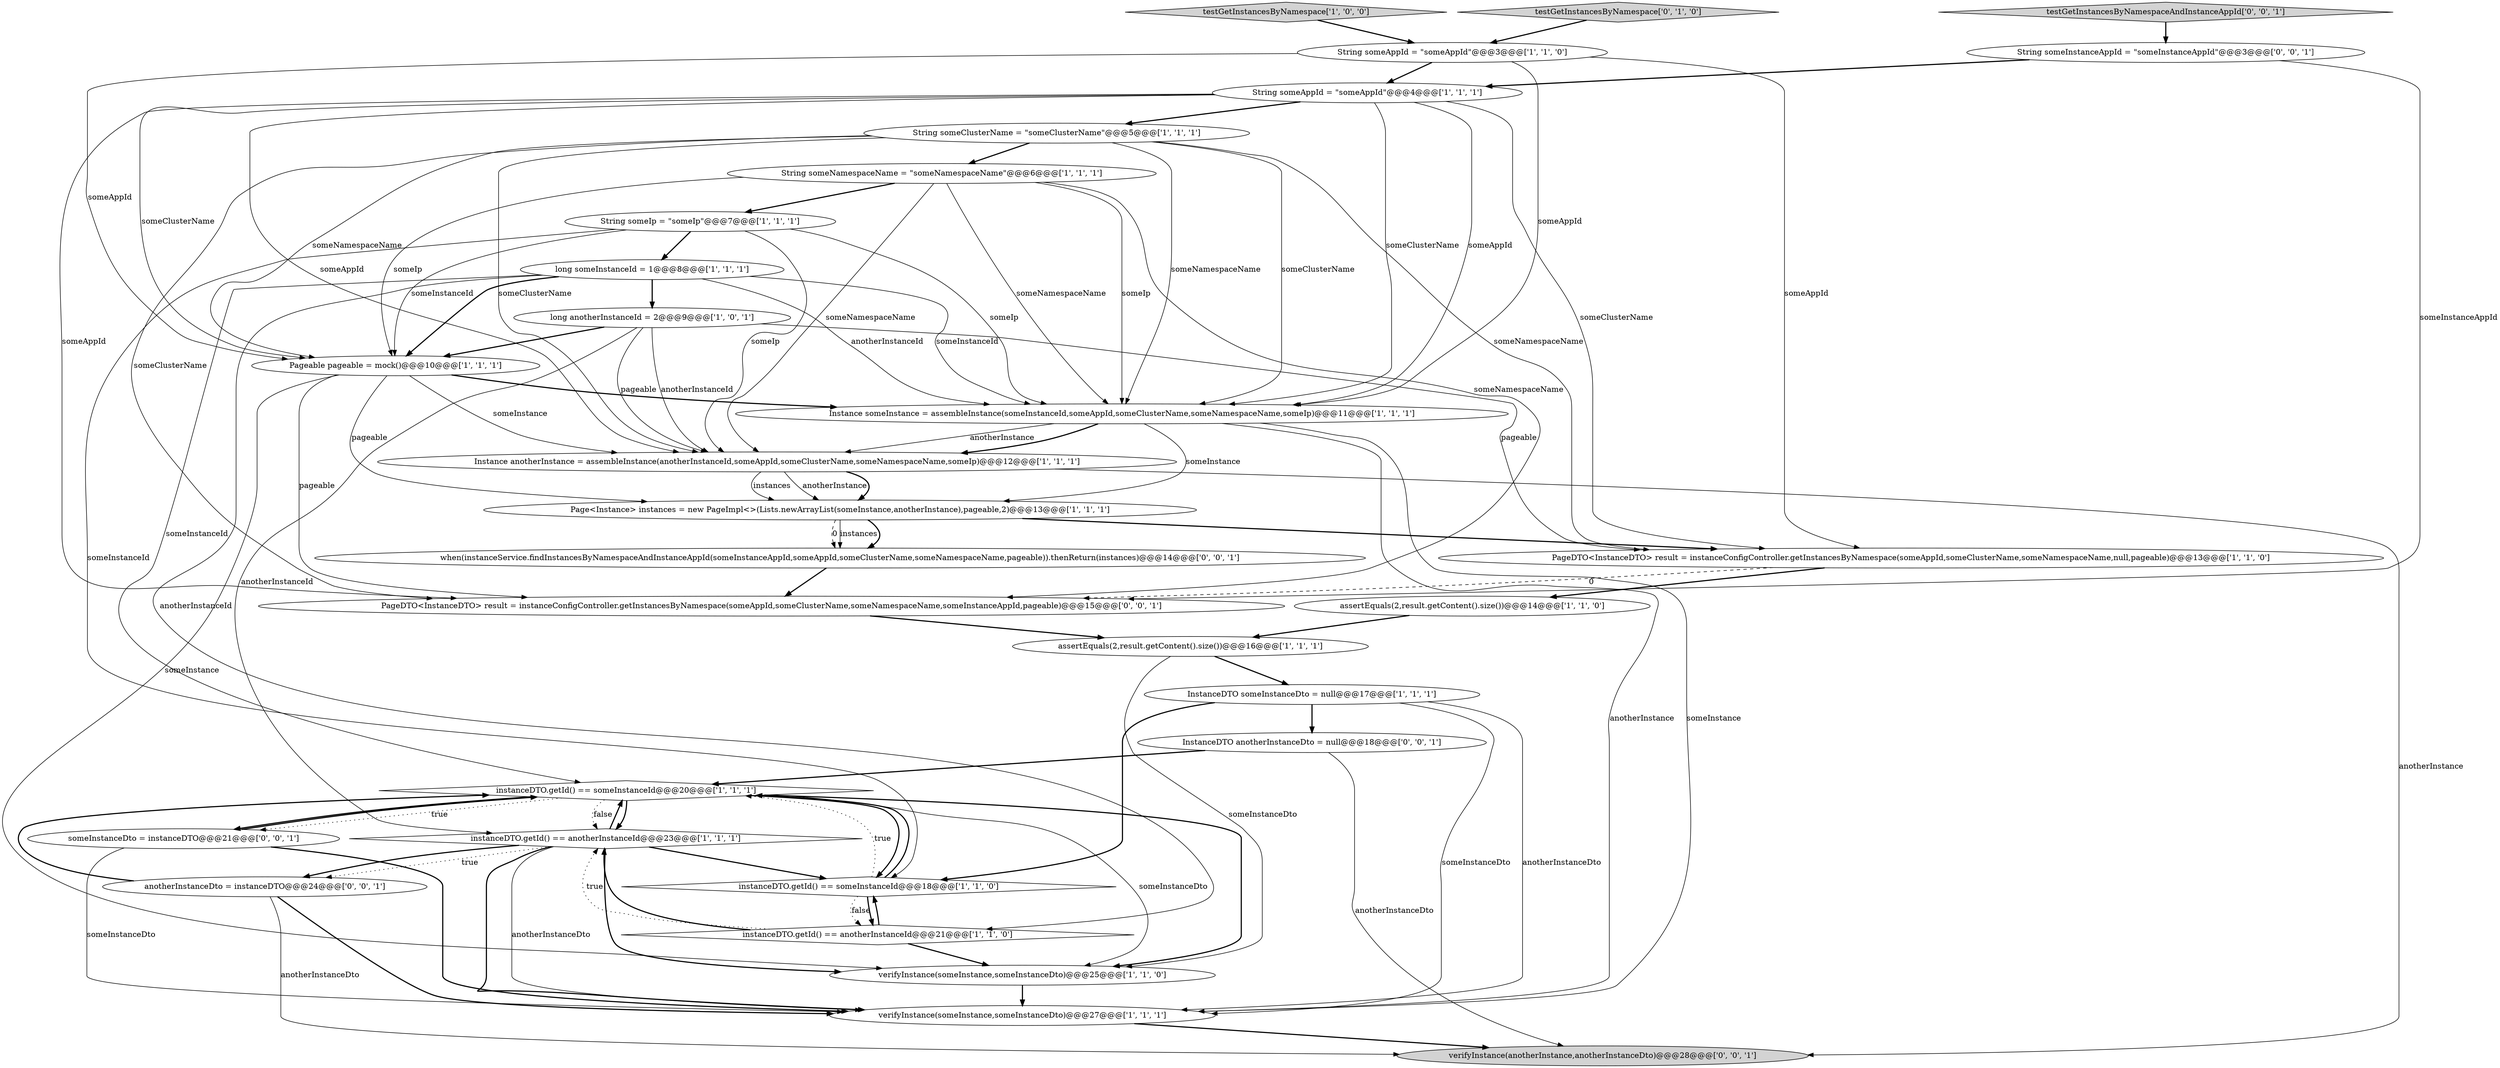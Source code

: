 digraph {
27 [style = filled, label = "PageDTO<InstanceDTO> result = instanceConfigController.getInstancesByNamespace(someAppId,someClusterName,someNamespaceName,someInstanceAppId,pageable)@@@15@@@['0', '0', '1']", fillcolor = white, shape = ellipse image = "AAA0AAABBB3BBB"];
9 [style = filled, label = "Pageable pageable = mock()@@@10@@@['1', '1', '1']", fillcolor = white, shape = ellipse image = "AAA0AAABBB1BBB"];
2 [style = filled, label = "String someIp = \"someIp\"@@@7@@@['1', '1', '1']", fillcolor = white, shape = ellipse image = "AAA0AAABBB1BBB"];
11 [style = filled, label = "verifyInstance(someInstance,someInstanceDto)@@@25@@@['1', '1', '0']", fillcolor = white, shape = ellipse image = "AAA0AAABBB1BBB"];
29 [style = filled, label = "verifyInstance(anotherInstance,anotherInstanceDto)@@@28@@@['0', '0', '1']", fillcolor = lightgray, shape = ellipse image = "AAA0AAABBB3BBB"];
10 [style = filled, label = "testGetInstancesByNamespace['1', '0', '0']", fillcolor = lightgray, shape = diamond image = "AAA0AAABBB1BBB"];
14 [style = filled, label = "assertEquals(2,result.getContent().size())@@@16@@@['1', '1', '1']", fillcolor = white, shape = ellipse image = "AAA0AAABBB1BBB"];
12 [style = filled, label = "instanceDTO.getId() == anotherInstanceId@@@23@@@['1', '1', '1']", fillcolor = white, shape = diamond image = "AAA0AAABBB1BBB"];
17 [style = filled, label = "long anotherInstanceId = 2@@@9@@@['1', '0', '1']", fillcolor = white, shape = ellipse image = "AAA0AAABBB1BBB"];
21 [style = filled, label = "Page<Instance> instances = new PageImpl<>(Lists.newArrayList(someInstance,anotherInstance),pageable,2)@@@13@@@['1', '1', '1']", fillcolor = white, shape = ellipse image = "AAA0AAABBB1BBB"];
22 [style = filled, label = "testGetInstancesByNamespace['0', '1', '0']", fillcolor = lightgray, shape = diamond image = "AAA0AAABBB2BBB"];
13 [style = filled, label = "verifyInstance(someInstance,someInstanceDto)@@@27@@@['1', '1', '1']", fillcolor = white, shape = ellipse image = "AAA0AAABBB1BBB"];
7 [style = filled, label = "assertEquals(2,result.getContent().size())@@@14@@@['1', '1', '0']", fillcolor = white, shape = ellipse image = "AAA0AAABBB1BBB"];
28 [style = filled, label = "InstanceDTO anotherInstanceDto = null@@@18@@@['0', '0', '1']", fillcolor = white, shape = ellipse image = "AAA0AAABBB3BBB"];
3 [style = filled, label = "instanceDTO.getId() == someInstanceId@@@18@@@['1', '1', '0']", fillcolor = white, shape = diamond image = "AAA0AAABBB1BBB"];
20 [style = filled, label = "PageDTO<InstanceDTO> result = instanceConfigController.getInstancesByNamespace(someAppId,someClusterName,someNamespaceName,null,pageable)@@@13@@@['1', '1', '0']", fillcolor = white, shape = ellipse image = "AAA0AAABBB1BBB"];
15 [style = filled, label = "InstanceDTO someInstanceDto = null@@@17@@@['1', '1', '1']", fillcolor = white, shape = ellipse image = "AAA0AAABBB1BBB"];
1 [style = filled, label = "long someInstanceId = 1@@@8@@@['1', '1', '1']", fillcolor = white, shape = ellipse image = "AAA0AAABBB1BBB"];
16 [style = filled, label = "instanceDTO.getId() == someInstanceId@@@20@@@['1', '1', '1']", fillcolor = white, shape = diamond image = "AAA0AAABBB1BBB"];
24 [style = filled, label = "String someInstanceAppId = \"someInstanceAppId\"@@@3@@@['0', '0', '1']", fillcolor = white, shape = ellipse image = "AAA0AAABBB3BBB"];
4 [style = filled, label = "Instance someInstance = assembleInstance(someInstanceId,someAppId,someClusterName,someNamespaceName,someIp)@@@11@@@['1', '1', '1']", fillcolor = white, shape = ellipse image = "AAA0AAABBB1BBB"];
26 [style = filled, label = "anotherInstanceDto = instanceDTO@@@24@@@['0', '0', '1']", fillcolor = white, shape = ellipse image = "AAA0AAABBB3BBB"];
23 [style = filled, label = "when(instanceService.findInstancesByNamespaceAndInstanceAppId(someInstanceAppId,someAppId,someClusterName,someNamespaceName,pageable)).thenReturn(instances)@@@14@@@['0', '0', '1']", fillcolor = white, shape = ellipse image = "AAA0AAABBB3BBB"];
30 [style = filled, label = "testGetInstancesByNamespaceAndInstanceAppId['0', '0', '1']", fillcolor = lightgray, shape = diamond image = "AAA0AAABBB3BBB"];
19 [style = filled, label = "String someClusterName = \"someClusterName\"@@@5@@@['1', '1', '1']", fillcolor = white, shape = ellipse image = "AAA0AAABBB1BBB"];
18 [style = filled, label = "instanceDTO.getId() == anotherInstanceId@@@21@@@['1', '1', '0']", fillcolor = white, shape = diamond image = "AAA0AAABBB1BBB"];
6 [style = filled, label = "String someNamespaceName = \"someNamespaceName\"@@@6@@@['1', '1', '1']", fillcolor = white, shape = ellipse image = "AAA0AAABBB1BBB"];
0 [style = filled, label = "String someAppId = \"someAppId\"@@@4@@@['1', '1', '1']", fillcolor = white, shape = ellipse image = "AAA0AAABBB1BBB"];
5 [style = filled, label = "Instance anotherInstance = assembleInstance(anotherInstanceId,someAppId,someClusterName,someNamespaceName,someIp)@@@12@@@['1', '1', '1']", fillcolor = white, shape = ellipse image = "AAA0AAABBB1BBB"];
25 [style = filled, label = "someInstanceDto = instanceDTO@@@21@@@['0', '0', '1']", fillcolor = white, shape = ellipse image = "AAA0AAABBB3BBB"];
8 [style = filled, label = "String someAppId = \"someAppId\"@@@3@@@['1', '1', '0']", fillcolor = white, shape = ellipse image = "AAA0AAABBB1BBB"];
18->3 [style = bold, label=""];
6->4 [style = solid, label="someNamespaceName"];
26->29 [style = solid, label="anotherInstanceDto"];
2->4 [style = solid, label="someIp"];
19->5 [style = solid, label="someClusterName"];
19->4 [style = solid, label="someClusterName"];
17->9 [style = bold, label=""];
25->13 [style = solid, label="someInstanceDto"];
3->16 [style = bold, label=""];
9->5 [style = solid, label="someInstance"];
3->18 [style = bold, label=""];
7->14 [style = bold, label=""];
8->0 [style = bold, label=""];
22->8 [style = bold, label=""];
9->21 [style = solid, label="pageable"];
3->18 [style = dotted, label="false"];
10->8 [style = bold, label=""];
0->5 [style = solid, label="someAppId"];
11->13 [style = bold, label=""];
9->11 [style = solid, label="someInstance"];
21->23 [style = solid, label="instances"];
16->3 [style = bold, label=""];
0->4 [style = solid, label="someClusterName"];
17->5 [style = solid, label="anotherInstanceId"];
5->21 [style = solid, label="anotherInstance"];
0->19 [style = bold, label=""];
1->18 [style = solid, label="anotherInstanceId"];
24->0 [style = bold, label=""];
18->11 [style = bold, label=""];
12->11 [style = bold, label=""];
2->3 [style = solid, label="someInstanceId"];
8->9 [style = solid, label="someAppId"];
18->12 [style = bold, label=""];
15->13 [style = solid, label="someInstanceDto"];
19->9 [style = solid, label="someNamespaceName"];
4->13 [style = solid, label="anotherInstance"];
19->6 [style = bold, label=""];
26->13 [style = bold, label=""];
12->13 [style = solid, label="anotherInstanceDto"];
4->5 [style = solid, label="anotherInstance"];
1->17 [style = bold, label=""];
6->2 [style = bold, label=""];
5->21 [style = bold, label=""];
26->16 [style = bold, label=""];
1->4 [style = solid, label="anotherInstanceId"];
14->15 [style = bold, label=""];
6->5 [style = solid, label="someNamespaceName"];
20->7 [style = bold, label=""];
16->25 [style = dotted, label="true"];
1->4 [style = solid, label="someInstanceId"];
0->9 [style = solid, label="someClusterName"];
21->23 [style = bold, label=""];
30->24 [style = bold, label=""];
15->13 [style = solid, label="anotherInstanceDto"];
19->20 [style = solid, label="someNamespaceName"];
27->14 [style = bold, label=""];
14->11 [style = solid, label="someInstanceDto"];
2->1 [style = bold, label=""];
17->20 [style = solid, label="pageable"];
0->4 [style = solid, label="someAppId"];
16->11 [style = solid, label="someInstanceDto"];
0->27 [style = solid, label="someAppId"];
1->16 [style = solid, label="someInstanceId"];
15->3 [style = bold, label=""];
25->16 [style = bold, label=""];
1->9 [style = bold, label=""];
0->20 [style = solid, label="someClusterName"];
12->26 [style = dotted, label="true"];
12->13 [style = bold, label=""];
6->9 [style = solid, label="someIp"];
17->12 [style = solid, label="anotherInstanceId"];
15->28 [style = bold, label=""];
8->4 [style = solid, label="someAppId"];
4->13 [style = solid, label="someInstance"];
19->4 [style = solid, label="someNamespaceName"];
12->3 [style = bold, label=""];
24->27 [style = solid, label="someInstanceAppId"];
4->5 [style = bold, label=""];
17->5 [style = solid, label="pageable"];
6->27 [style = solid, label="someNamespaceName"];
16->11 [style = bold, label=""];
23->27 [style = bold, label=""];
25->13 [style = bold, label=""];
9->4 [style = bold, label=""];
20->27 [style = dashed, label="0"];
2->5 [style = solid, label="someIp"];
16->25 [style = bold, label=""];
19->27 [style = solid, label="someClusterName"];
5->29 [style = solid, label="anotherInstance"];
12->16 [style = bold, label=""];
12->26 [style = bold, label=""];
28->16 [style = bold, label=""];
5->21 [style = solid, label="instances"];
6->4 [style = solid, label="someIp"];
13->29 [style = bold, label=""];
18->12 [style = dotted, label="true"];
21->20 [style = bold, label=""];
8->20 [style = solid, label="someAppId"];
9->27 [style = solid, label="pageable"];
2->9 [style = solid, label="someInstanceId"];
21->23 [style = dashed, label="0"];
16->12 [style = bold, label=""];
16->12 [style = dotted, label="false"];
3->16 [style = dotted, label="true"];
28->29 [style = solid, label="anotherInstanceDto"];
4->21 [style = solid, label="someInstance"];
}
